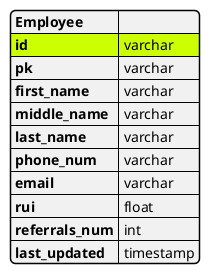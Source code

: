 @startjson
#highlight "id"

{
    "Employee" : "",
    "id" : "varchar",     
    "pk" : "varchar",
    "first_name" : "varchar",
    "middle_name" : "varchar",
    "last_name"  : "varchar",
    "phone_num" : "varchar",
    "email" : "varchar",
    "rui" : "float",        
    "referrals_num" : "int",
    "last_updated" : "timestamp"
}
@endjson
